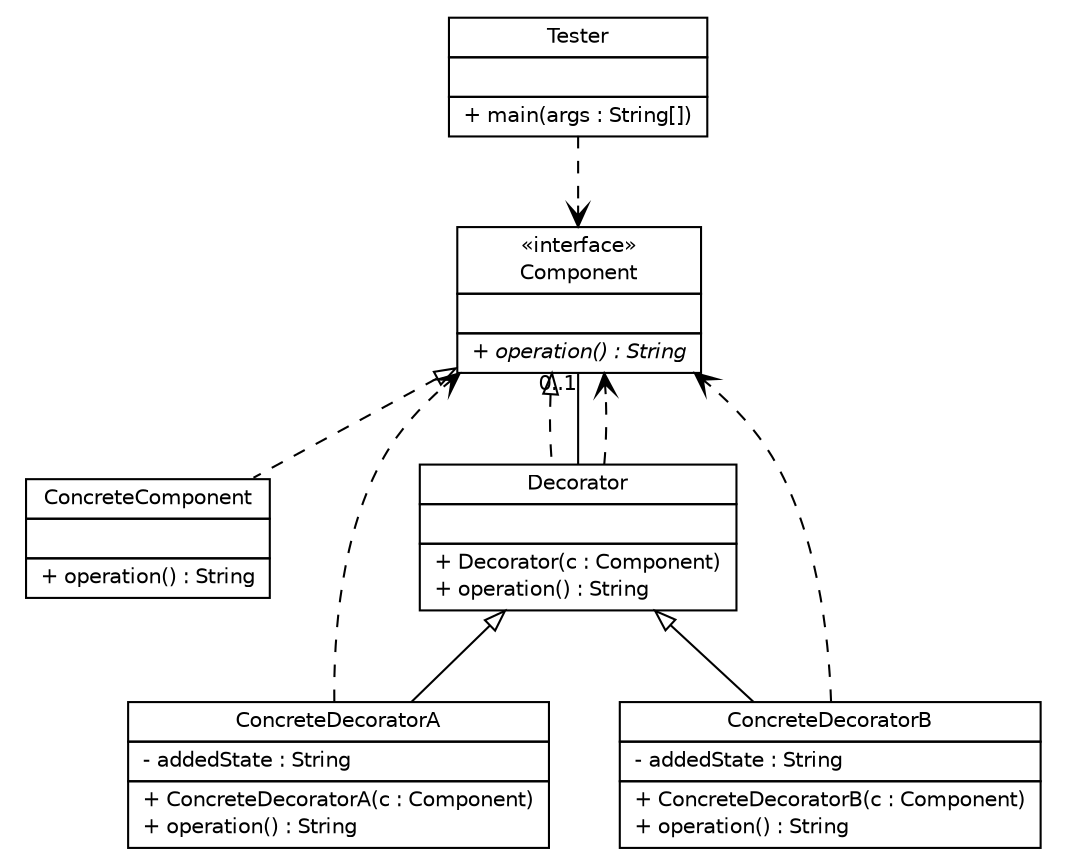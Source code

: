 #!/usr/local/bin/dot
#
# Class diagram 
# Generated by UMLGraph version R5_7_2-23-gd0ede4 (http://www.spinellis.gr/umlgraph/)
#

digraph G {
	edge [fontname="Helvetica",fontsize=10,labelfontname="Helvetica",labelfontsize=10];
	node [fontname="Helvetica",fontsize=10,shape=plaintext];
	nodesep=0.25;
	ranksep=0.5;
	// Component
	c0 [label=<<table title="Component" border="0" cellborder="1" cellspacing="0" cellpadding="2" port="p">
		<tr><td><table border="0" cellspacing="0" cellpadding="1">
<tr><td align="center" balign="center"> &#171;interface&#187; </td></tr>
<tr><td align="center" balign="center"> Component </td></tr>
		</table></td></tr>
		<tr><td><table border="0" cellspacing="0" cellpadding="1">
<tr><td align="left" balign="left">  </td></tr>
		</table></td></tr>
		<tr><td><table border="0" cellspacing="0" cellpadding="1">
<tr><td align="left" balign="left"><font face="Helvetica-Oblique" point-size="10.0"> + operation() : String </font></td></tr>
		</table></td></tr>
		</table>>, URL="null", fontname="Helvetica", fontcolor="black", fontsize=10.0];
	// ConcreteComponent
	c1 [label=<<table title="ConcreteComponent" border="0" cellborder="1" cellspacing="0" cellpadding="2" port="p">
		<tr><td><table border="0" cellspacing="0" cellpadding="1">
<tr><td align="center" balign="center"> ConcreteComponent </td></tr>
		</table></td></tr>
		<tr><td><table border="0" cellspacing="0" cellpadding="1">
<tr><td align="left" balign="left">  </td></tr>
		</table></td></tr>
		<tr><td><table border="0" cellspacing="0" cellpadding="1">
<tr><td align="left" balign="left"> + operation() : String </td></tr>
		</table></td></tr>
		</table>>, URL="null", fontname="Helvetica", fontcolor="black", fontsize=10.0];
	// ConcreteDecoratorA
	c2 [label=<<table title="ConcreteDecoratorA" border="0" cellborder="1" cellspacing="0" cellpadding="2" port="p">
		<tr><td><table border="0" cellspacing="0" cellpadding="1">
<tr><td align="center" balign="center"> ConcreteDecoratorA </td></tr>
		</table></td></tr>
		<tr><td><table border="0" cellspacing="0" cellpadding="1">
<tr><td align="left" balign="left"> - addedState : String </td></tr>
		</table></td></tr>
		<tr><td><table border="0" cellspacing="0" cellpadding="1">
<tr><td align="left" balign="left"> + ConcreteDecoratorA(c : Component) </td></tr>
<tr><td align="left" balign="left"> + operation() : String </td></tr>
		</table></td></tr>
		</table>>, URL="null", fontname="Helvetica", fontcolor="black", fontsize=10.0];
	// ConcreteDecoratorB
	c3 [label=<<table title="ConcreteDecoratorB" border="0" cellborder="1" cellspacing="0" cellpadding="2" port="p">
		<tr><td><table border="0" cellspacing="0" cellpadding="1">
<tr><td align="center" balign="center"> ConcreteDecoratorB </td></tr>
		</table></td></tr>
		<tr><td><table border="0" cellspacing="0" cellpadding="1">
<tr><td align="left" balign="left"> - addedState : String </td></tr>
		</table></td></tr>
		<tr><td><table border="0" cellspacing="0" cellpadding="1">
<tr><td align="left" balign="left"> + ConcreteDecoratorB(c : Component) </td></tr>
<tr><td align="left" balign="left"> + operation() : String </td></tr>
		</table></td></tr>
		</table>>, URL="null", fontname="Helvetica", fontcolor="black", fontsize=10.0];
	// Decorator
	c4 [label=<<table title="Decorator" border="0" cellborder="1" cellspacing="0" cellpadding="2" port="p">
		<tr><td><table border="0" cellspacing="0" cellpadding="1">
<tr><td align="center" balign="center"> Decorator </td></tr>
		</table></td></tr>
		<tr><td><table border="0" cellspacing="0" cellpadding="1">
<tr><td align="left" balign="left">  </td></tr>
		</table></td></tr>
		<tr><td><table border="0" cellspacing="0" cellpadding="1">
<tr><td align="left" balign="left"> + Decorator(c : Component) </td></tr>
<tr><td align="left" balign="left"> + operation() : String </td></tr>
		</table></td></tr>
		</table>>, URL="null", fontname="Helvetica", fontcolor="black", fontsize=10.0];
	// Tester
	c5 [label=<<table title="Tester" border="0" cellborder="1" cellspacing="0" cellpadding="2" port="p">
		<tr><td><table border="0" cellspacing="0" cellpadding="1">
<tr><td align="center" balign="center"> Tester </td></tr>
		</table></td></tr>
		<tr><td><table border="0" cellspacing="0" cellpadding="1">
<tr><td align="left" balign="left">  </td></tr>
		</table></td></tr>
		<tr><td><table border="0" cellspacing="0" cellpadding="1">
<tr><td align="left" balign="left"> + main(args : String[]) </td></tr>
		</table></td></tr>
		</table>>, URL="null", fontname="Helvetica", fontcolor="black", fontsize=10.0];
	//ConcreteComponent implements Component
	c0:p -> c1:p [dir=back,arrowtail=empty,style=dashed];
	//ConcreteDecoratorA extends Decorator
	c4:p -> c2:p [dir=back,arrowtail=empty];
	// ConcreteDecoratorA DEPEND Component
	c2:p -> c0:p [taillabel="", label="", headlabel="", fontname="Helvetica", fontcolor="black", fontsize=10.0, color="black", arrowhead=open, style=dashed];
	//ConcreteDecoratorB extends Decorator
	c4:p -> c3:p [dir=back,arrowtail=empty];
	// ConcreteDecoratorB DEPEND Component
	c3:p -> c0:p [taillabel="", label="", headlabel="", fontname="Helvetica", fontcolor="black", fontsize=10.0, color="black", arrowhead=open, style=dashed];
	//Decorator implements Component
	c0:p -> c4:p [dir=back,arrowtail=empty,style=dashed];
	// Decorator ASSOC Component
	c4:p -> c0:p [taillabel="", label="", headlabel="0..1", fontname="Helvetica", fontcolor="black", fontsize=10.0, color="black", arrowhead=none];
	// Decorator DEPEND Component
	c4:p -> c0:p [taillabel="", label="", headlabel="", fontname="Helvetica", fontcolor="black", fontsize=10.0, color="black", arrowhead=open, style=dashed];
	// Tester DEPEND Component
	c5:p -> c0:p [taillabel="", label="", headlabel="", fontname="Helvetica", fontcolor="black", fontsize=10.0, color="black", arrowhead=open, style=dashed];
}

